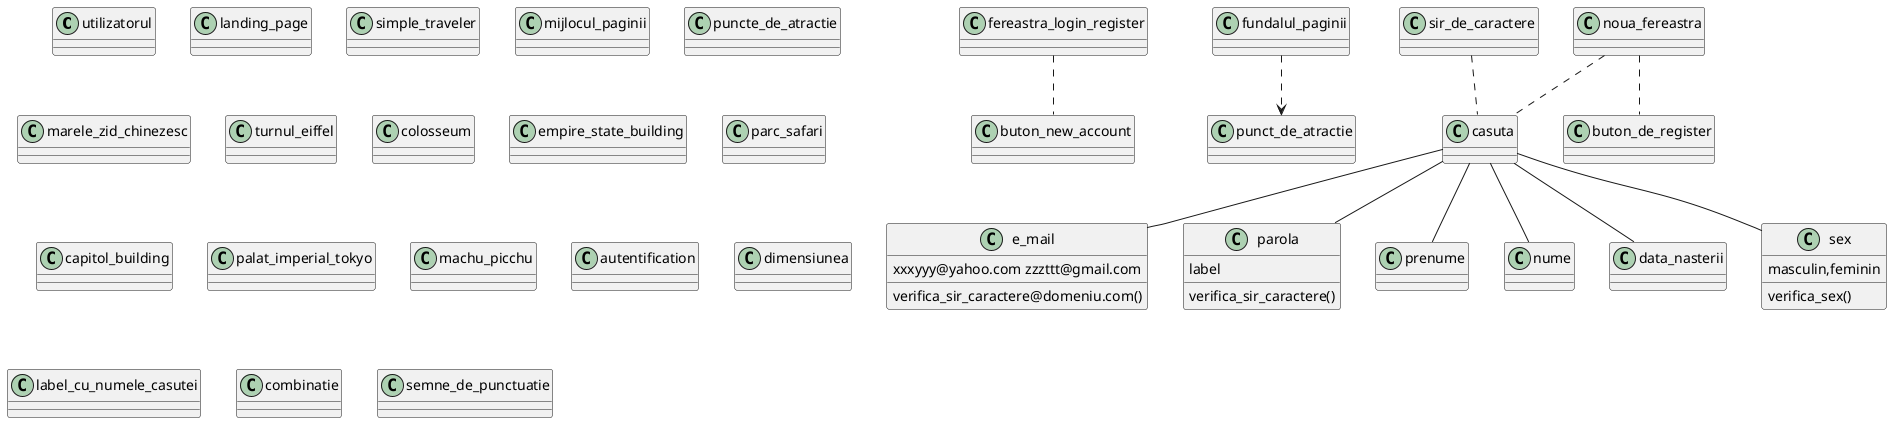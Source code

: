 @startuml
class utilizatorul {}
class landing_page {}
class simple_traveler {}
class fereastra_login_register {}
class mijlocul_paginii {}
class fundalul_paginii {}
class puncte_de_atractie {}
class marele_zid_chinezesc {}
class turnul_eiffel {}
class colosseum {}
class empire_state_building {}
class parc_safari {}
class capitol_building {}
class palat_imperial_tokyo {}
class machu_picchu {}
class autentification {}
class buton_new_account {}
class dimensiunea {}
fereastra_login_register..buton_new_account
fundalul_paginii..>punct_de_atractie
class label_cu_numele_casutei
class sir_de_caractere
class noua_fereastra {}
class casuta {}
class buton_de_register {}
class e_mail {
xxxyyy@yahoo.com zzzttt@gmail.com
verifica_sir_caractere@domeniu.com()

}
class parola {
label
verifica_sir_caractere()
}
class prenume {}
class nume {}
class data_nasterii {}
class sex {
masculin,feminin
verifica_sex()
}
class combinatie {}
class semne_de_punctuatie {}
sir_de_caractere..casuta
noua_fereastra..casuta
noua_fereastra..buton_de_register
casuta -- e_mail
casuta -- parola
casuta -- prenume
casuta -- nume
casuta -- data_nasterii
casuta -- sex
@enduml